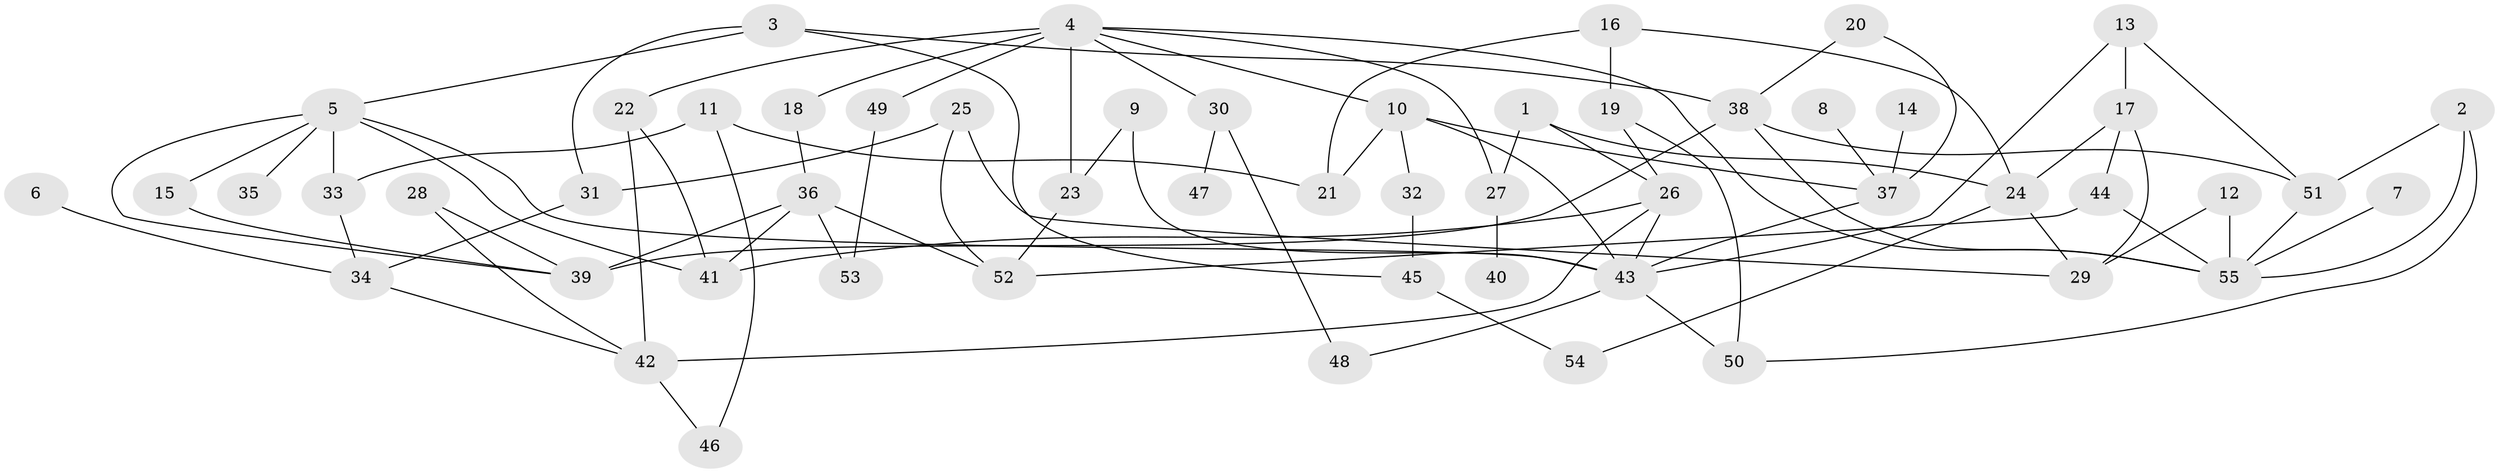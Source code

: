 // original degree distribution, {4: 0.15454545454545454, 3: 0.23636363636363636, 5: 0.06363636363636363, 7: 0.02727272727272727, 2: 0.32727272727272727, 6: 0.00909090909090909, 1: 0.18181818181818182}
// Generated by graph-tools (version 1.1) at 2025/49/03/09/25 03:49:25]
// undirected, 55 vertices, 90 edges
graph export_dot {
graph [start="1"]
  node [color=gray90,style=filled];
  1;
  2;
  3;
  4;
  5;
  6;
  7;
  8;
  9;
  10;
  11;
  12;
  13;
  14;
  15;
  16;
  17;
  18;
  19;
  20;
  21;
  22;
  23;
  24;
  25;
  26;
  27;
  28;
  29;
  30;
  31;
  32;
  33;
  34;
  35;
  36;
  37;
  38;
  39;
  40;
  41;
  42;
  43;
  44;
  45;
  46;
  47;
  48;
  49;
  50;
  51;
  52;
  53;
  54;
  55;
  1 -- 24 [weight=1.0];
  1 -- 26 [weight=1.0];
  1 -- 27 [weight=1.0];
  2 -- 50 [weight=1.0];
  2 -- 51 [weight=1.0];
  2 -- 55 [weight=1.0];
  3 -- 5 [weight=1.0];
  3 -- 31 [weight=1.0];
  3 -- 38 [weight=1.0];
  3 -- 45 [weight=1.0];
  4 -- 10 [weight=1.0];
  4 -- 18 [weight=1.0];
  4 -- 22 [weight=2.0];
  4 -- 23 [weight=1.0];
  4 -- 27 [weight=1.0];
  4 -- 30 [weight=1.0];
  4 -- 49 [weight=1.0];
  4 -- 55 [weight=1.0];
  5 -- 15 [weight=1.0];
  5 -- 33 [weight=1.0];
  5 -- 35 [weight=1.0];
  5 -- 39 [weight=1.0];
  5 -- 41 [weight=1.0];
  5 -- 43 [weight=1.0];
  6 -- 34 [weight=1.0];
  7 -- 55 [weight=1.0];
  8 -- 37 [weight=1.0];
  9 -- 23 [weight=1.0];
  9 -- 43 [weight=1.0];
  10 -- 21 [weight=1.0];
  10 -- 32 [weight=1.0];
  10 -- 37 [weight=1.0];
  10 -- 43 [weight=1.0];
  11 -- 21 [weight=1.0];
  11 -- 33 [weight=1.0];
  11 -- 46 [weight=1.0];
  12 -- 29 [weight=1.0];
  12 -- 55 [weight=1.0];
  13 -- 17 [weight=1.0];
  13 -- 43 [weight=1.0];
  13 -- 51 [weight=1.0];
  14 -- 37 [weight=1.0];
  15 -- 39 [weight=1.0];
  16 -- 19 [weight=1.0];
  16 -- 21 [weight=1.0];
  16 -- 24 [weight=1.0];
  17 -- 24 [weight=1.0];
  17 -- 29 [weight=1.0];
  17 -- 44 [weight=1.0];
  18 -- 36 [weight=1.0];
  19 -- 26 [weight=1.0];
  19 -- 50 [weight=1.0];
  20 -- 37 [weight=1.0];
  20 -- 38 [weight=1.0];
  22 -- 41 [weight=1.0];
  22 -- 42 [weight=1.0];
  23 -- 52 [weight=1.0];
  24 -- 29 [weight=1.0];
  24 -- 54 [weight=1.0];
  25 -- 29 [weight=1.0];
  25 -- 31 [weight=1.0];
  25 -- 52 [weight=1.0];
  26 -- 41 [weight=1.0];
  26 -- 42 [weight=1.0];
  26 -- 43 [weight=1.0];
  27 -- 40 [weight=1.0];
  28 -- 39 [weight=1.0];
  28 -- 42 [weight=1.0];
  30 -- 47 [weight=1.0];
  30 -- 48 [weight=1.0];
  31 -- 34 [weight=1.0];
  32 -- 45 [weight=1.0];
  33 -- 34 [weight=1.0];
  34 -- 42 [weight=1.0];
  36 -- 39 [weight=2.0];
  36 -- 41 [weight=1.0];
  36 -- 52 [weight=1.0];
  36 -- 53 [weight=1.0];
  37 -- 43 [weight=1.0];
  38 -- 39 [weight=2.0];
  38 -- 51 [weight=1.0];
  38 -- 55 [weight=1.0];
  42 -- 46 [weight=1.0];
  43 -- 48 [weight=1.0];
  43 -- 50 [weight=1.0];
  44 -- 52 [weight=1.0];
  44 -- 55 [weight=1.0];
  45 -- 54 [weight=1.0];
  49 -- 53 [weight=1.0];
  51 -- 55 [weight=1.0];
}
